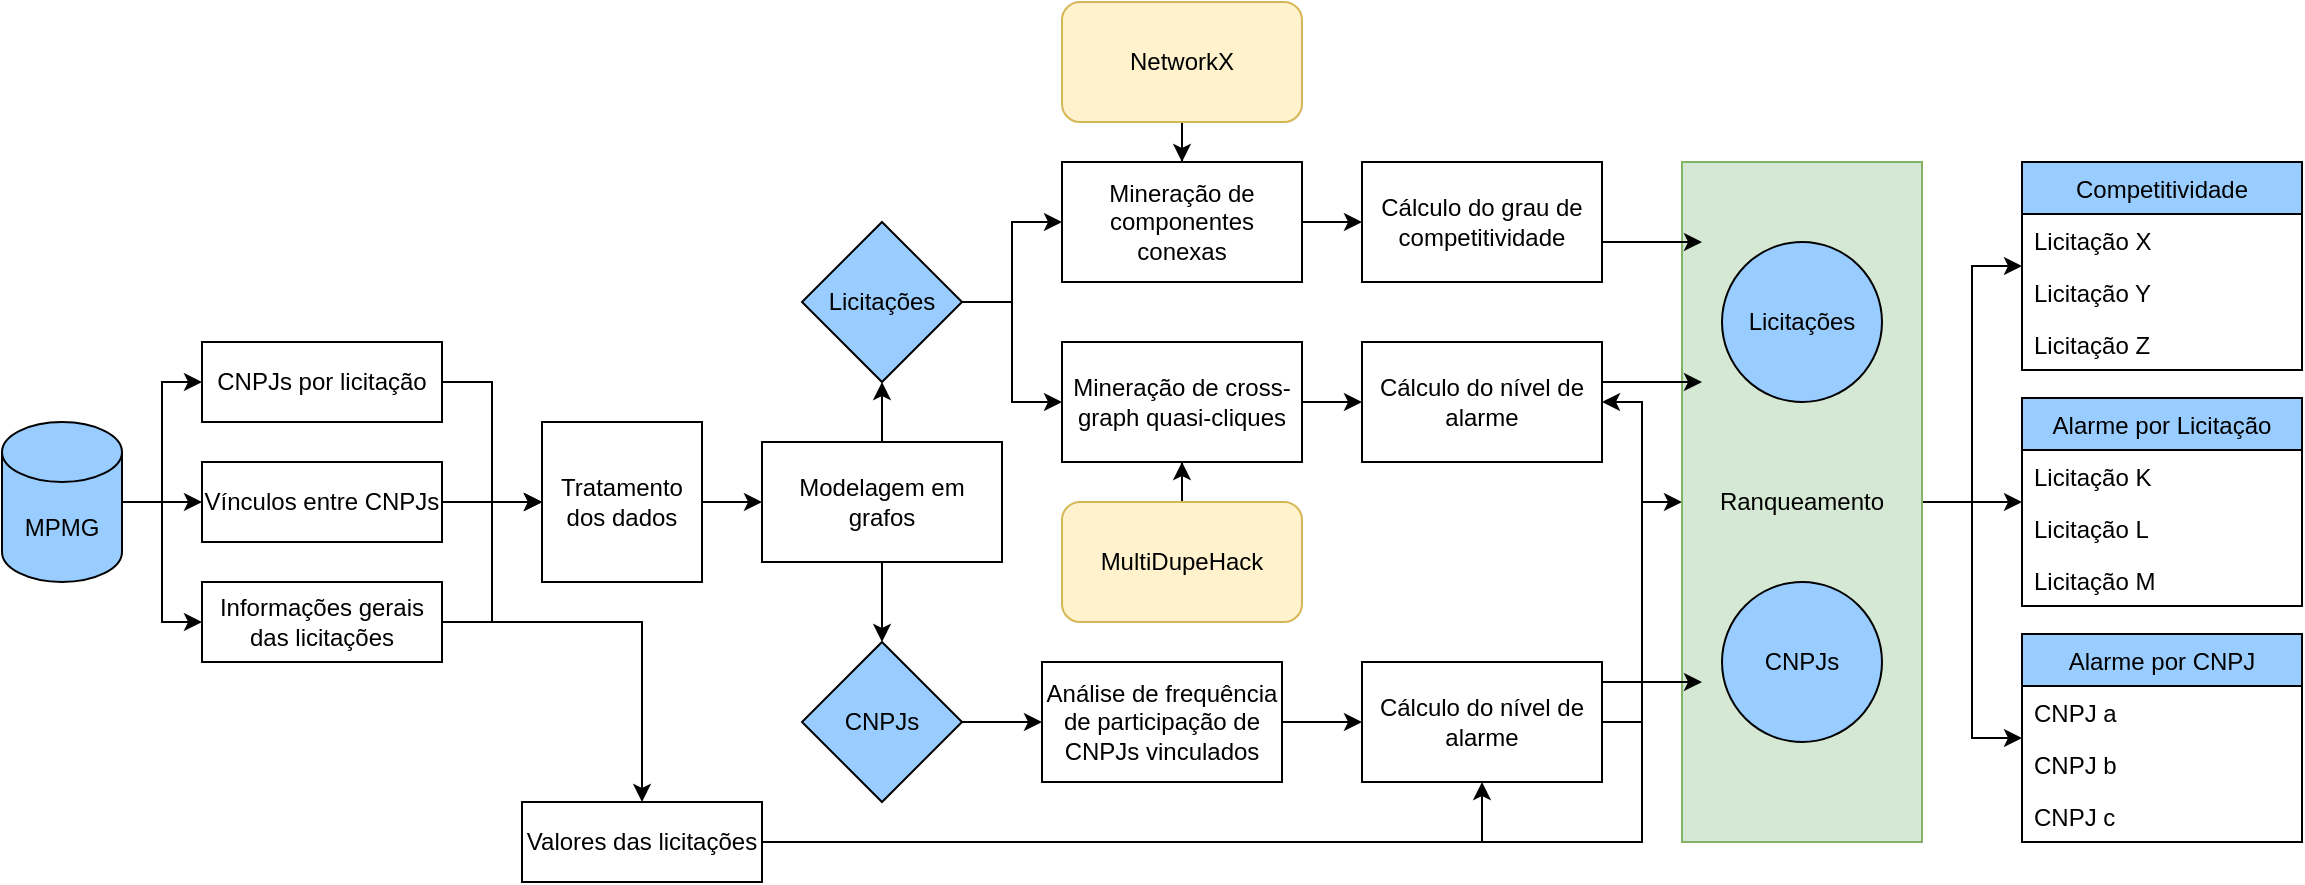 <mxfile version="14.9.9" type="device"><diagram id="7HEUEbhlDm41yNfZ5WdS" name="Page-1"><mxGraphModel dx="1635" dy="1967" grid="1" gridSize="10" guides="1" tooltips="1" connect="1" arrows="1" fold="1" page="1" pageScale="1" pageWidth="850" pageHeight="1100" math="0" shadow="0"><root><mxCell id="0"/><mxCell id="1" parent="0"/><mxCell id="h_V0HfyD_zGuHPs3Lh28-7" style="edgeStyle=orthogonalEdgeStyle;rounded=0;orthogonalLoop=1;jettySize=auto;html=1;entryX=0;entryY=0.5;entryDx=0;entryDy=0;" parent="1" source="h_V0HfyD_zGuHPs3Lh28-1" target="h_V0HfyD_zGuHPs3Lh28-5" edge="1"><mxGeometry relative="1" as="geometry"/></mxCell><mxCell id="h_V0HfyD_zGuHPs3Lh28-8" style="edgeStyle=orthogonalEdgeStyle;rounded=0;orthogonalLoop=1;jettySize=auto;html=1;" parent="1" source="h_V0HfyD_zGuHPs3Lh28-1" target="h_V0HfyD_zGuHPs3Lh28-4" edge="1"><mxGeometry relative="1" as="geometry"/></mxCell><mxCell id="h_V0HfyD_zGuHPs3Lh28-9" style="edgeStyle=orthogonalEdgeStyle;rounded=0;orthogonalLoop=1;jettySize=auto;html=1;" parent="1" source="h_V0HfyD_zGuHPs3Lh28-1" target="h_V0HfyD_zGuHPs3Lh28-2" edge="1"><mxGeometry relative="1" as="geometry"/></mxCell><mxCell id="h_V0HfyD_zGuHPs3Lh28-1" value="MPMG" style="shape=cylinder3;whiteSpace=wrap;html=1;boundedLbl=1;backgroundOutline=1;size=15;fillColor=#99CCFF;" parent="1" vertex="1"><mxGeometry x="20" y="110" width="60" height="80" as="geometry"/></mxCell><mxCell id="h_V0HfyD_zGuHPs3Lh28-11" style="edgeStyle=orthogonalEdgeStyle;rounded=0;orthogonalLoop=1;jettySize=auto;html=1;" parent="1" source="h_V0HfyD_zGuHPs3Lh28-2" target="h_V0HfyD_zGuHPs3Lh28-10" edge="1"><mxGeometry relative="1" as="geometry"/></mxCell><mxCell id="aVMDxDHQX1MMdCg7k9Nb-26" style="edgeStyle=orthogonalEdgeStyle;rounded=0;orthogonalLoop=1;jettySize=auto;html=1;" edge="1" parent="1" source="h_V0HfyD_zGuHPs3Lh28-2" target="aVMDxDHQX1MMdCg7k9Nb-25"><mxGeometry relative="1" as="geometry"/></mxCell><mxCell id="h_V0HfyD_zGuHPs3Lh28-2" value="Informações gerais das licitações" style="rounded=0;whiteSpace=wrap;html=1;" parent="1" vertex="1"><mxGeometry x="120" y="190" width="120" height="40" as="geometry"/></mxCell><mxCell id="h_V0HfyD_zGuHPs3Lh28-12" style="edgeStyle=orthogonalEdgeStyle;rounded=0;orthogonalLoop=1;jettySize=auto;html=1;" parent="1" source="h_V0HfyD_zGuHPs3Lh28-4" target="h_V0HfyD_zGuHPs3Lh28-10" edge="1"><mxGeometry relative="1" as="geometry"/></mxCell><mxCell id="h_V0HfyD_zGuHPs3Lh28-4" value="&lt;div&gt;Vínculos entre CNPJs&lt;/div&gt;" style="rounded=0;whiteSpace=wrap;html=1;" parent="1" vertex="1"><mxGeometry x="120" y="130" width="120" height="40" as="geometry"/></mxCell><mxCell id="h_V0HfyD_zGuHPs3Lh28-13" style="edgeStyle=orthogonalEdgeStyle;rounded=0;orthogonalLoop=1;jettySize=auto;html=1;" parent="1" source="h_V0HfyD_zGuHPs3Lh28-5" target="h_V0HfyD_zGuHPs3Lh28-10" edge="1"><mxGeometry relative="1" as="geometry"/></mxCell><mxCell id="h_V0HfyD_zGuHPs3Lh28-5" value="&lt;div&gt;CNPJs por licitação&lt;/div&gt;" style="rounded=0;whiteSpace=wrap;html=1;" parent="1" vertex="1"><mxGeometry x="120" y="70" width="120" height="40" as="geometry"/></mxCell><mxCell id="h_V0HfyD_zGuHPs3Lh28-15" style="edgeStyle=orthogonalEdgeStyle;rounded=0;orthogonalLoop=1;jettySize=auto;html=1;" parent="1" source="h_V0HfyD_zGuHPs3Lh28-10" target="h_V0HfyD_zGuHPs3Lh28-14" edge="1"><mxGeometry relative="1" as="geometry"/></mxCell><mxCell id="h_V0HfyD_zGuHPs3Lh28-10" value="&lt;div&gt;Tratamento dos dados&lt;/div&gt;" style="whiteSpace=wrap;html=1;aspect=fixed;" parent="1" vertex="1"><mxGeometry x="290" y="110" width="80" height="80" as="geometry"/></mxCell><mxCell id="aVMDxDHQX1MMdCg7k9Nb-14" style="edgeStyle=orthogonalEdgeStyle;rounded=0;orthogonalLoop=1;jettySize=auto;html=1;" edge="1" parent="1" source="h_V0HfyD_zGuHPs3Lh28-14" target="aVMDxDHQX1MMdCg7k9Nb-13"><mxGeometry relative="1" as="geometry"/></mxCell><mxCell id="aVMDxDHQX1MMdCg7k9Nb-21" style="edgeStyle=orthogonalEdgeStyle;rounded=0;orthogonalLoop=1;jettySize=auto;html=1;" edge="1" parent="1" source="h_V0HfyD_zGuHPs3Lh28-14" target="aVMDxDHQX1MMdCg7k9Nb-12"><mxGeometry relative="1" as="geometry"/></mxCell><mxCell id="h_V0HfyD_zGuHPs3Lh28-14" value="Modelagem em grafos" style="rounded=0;whiteSpace=wrap;html=1;" parent="1" vertex="1"><mxGeometry x="400" y="120" width="120" height="60" as="geometry"/></mxCell><mxCell id="h_V0HfyD_zGuHPs3Lh28-16" value="Cálculo do grau de competitividade" style="rounded=0;whiteSpace=wrap;html=1;" parent="1" vertex="1"><mxGeometry x="700" y="-20" width="120" height="60" as="geometry"/></mxCell><mxCell id="aVMDxDHQX1MMdCg7k9Nb-19" style="edgeStyle=orthogonalEdgeStyle;rounded=0;orthogonalLoop=1;jettySize=auto;html=1;" edge="1" parent="1" source="h_V0HfyD_zGuHPs3Lh28-17" target="h_V0HfyD_zGuHPs3Lh28-38"><mxGeometry relative="1" as="geometry"/></mxCell><mxCell id="h_V0HfyD_zGuHPs3Lh28-17" value="Mineração de cross-graph quasi-cliques" style="rounded=0;whiteSpace=wrap;html=1;" parent="1" vertex="1"><mxGeometry x="550" y="70" width="120" height="60" as="geometry"/></mxCell><mxCell id="aVMDxDHQX1MMdCg7k9Nb-29" style="edgeStyle=orthogonalEdgeStyle;rounded=0;orthogonalLoop=1;jettySize=auto;html=1;" edge="1" parent="1" source="h_V0HfyD_zGuHPs3Lh28-18" target="aVMDxDHQX1MMdCg7k9Nb-22"><mxGeometry relative="1" as="geometry"/></mxCell><mxCell id="h_V0HfyD_zGuHPs3Lh28-18" value="Análise de frequência de participação de CNPJs vinculados" style="rounded=0;whiteSpace=wrap;html=1;" parent="1" vertex="1"><mxGeometry x="540" y="230" width="120" height="60" as="geometry"/></mxCell><mxCell id="h_V0HfyD_zGuHPs3Lh28-38" value="Cálculo do nível de alarme" style="rounded=0;whiteSpace=wrap;html=1;" parent="1" vertex="1"><mxGeometry x="700" y="70" width="120" height="60" as="geometry"/></mxCell><mxCell id="aVMDxDHQX1MMdCg7k9Nb-3" style="edgeStyle=orthogonalEdgeStyle;rounded=0;orthogonalLoop=1;jettySize=auto;html=1;entryX=0;entryY=0.5;entryDx=0;entryDy=0;" edge="1" parent="1" source="aVMDxDHQX1MMdCg7k9Nb-1" target="h_V0HfyD_zGuHPs3Lh28-16"><mxGeometry relative="1" as="geometry"/></mxCell><mxCell id="aVMDxDHQX1MMdCg7k9Nb-1" value="Mineração de componentes conexas" style="rounded=0;whiteSpace=wrap;html=1;" vertex="1" parent="1"><mxGeometry x="550" y="-20" width="120" height="60" as="geometry"/></mxCell><mxCell id="aVMDxDHQX1MMdCg7k9Nb-7" style="edgeStyle=orthogonalEdgeStyle;rounded=0;orthogonalLoop=1;jettySize=auto;html=1;" edge="1" parent="1" source="aVMDxDHQX1MMdCg7k9Nb-4" target="aVMDxDHQX1MMdCg7k9Nb-1"><mxGeometry relative="1" as="geometry"/></mxCell><mxCell id="aVMDxDHQX1MMdCg7k9Nb-4" value="&lt;div&gt;NetworkX&lt;/div&gt;" style="rounded=1;whiteSpace=wrap;html=1;fillColor=#fff2cc;strokeColor=#d6b656;" vertex="1" parent="1"><mxGeometry x="550" y="-100" width="120" height="60" as="geometry"/></mxCell><mxCell id="aVMDxDHQX1MMdCg7k9Nb-6" style="edgeStyle=orthogonalEdgeStyle;rounded=0;orthogonalLoop=1;jettySize=auto;html=1;" edge="1" parent="1" source="aVMDxDHQX1MMdCg7k9Nb-5" target="h_V0HfyD_zGuHPs3Lh28-17"><mxGeometry relative="1" as="geometry"/></mxCell><mxCell id="aVMDxDHQX1MMdCg7k9Nb-5" value="&lt;div&gt;MultiDupeHack&lt;/div&gt;" style="rounded=1;whiteSpace=wrap;html=1;fillColor=#fff2cc;strokeColor=#d6b656;" vertex="1" parent="1"><mxGeometry x="550" y="150" width="120" height="60" as="geometry"/></mxCell><mxCell id="aVMDxDHQX1MMdCg7k9Nb-16" style="edgeStyle=orthogonalEdgeStyle;rounded=0;orthogonalLoop=1;jettySize=auto;html=1;" edge="1" parent="1" source="aVMDxDHQX1MMdCg7k9Nb-12" target="aVMDxDHQX1MMdCg7k9Nb-1"><mxGeometry relative="1" as="geometry"/></mxCell><mxCell id="aVMDxDHQX1MMdCg7k9Nb-17" style="edgeStyle=orthogonalEdgeStyle;rounded=0;orthogonalLoop=1;jettySize=auto;html=1;" edge="1" parent="1" source="aVMDxDHQX1MMdCg7k9Nb-12" target="h_V0HfyD_zGuHPs3Lh28-17"><mxGeometry relative="1" as="geometry"/></mxCell><mxCell id="aVMDxDHQX1MMdCg7k9Nb-18" style="edgeStyle=orthogonalEdgeStyle;rounded=0;orthogonalLoop=1;jettySize=auto;html=1;" edge="1" parent="1" source="aVMDxDHQX1MMdCg7k9Nb-13" target="h_V0HfyD_zGuHPs3Lh28-18"><mxGeometry relative="1" as="geometry"/></mxCell><mxCell id="aVMDxDHQX1MMdCg7k9Nb-13" value="CNPJs" style="rhombus;whiteSpace=wrap;html=1;fillColor=#99CCFF;" vertex="1" parent="1"><mxGeometry x="420" y="220" width="80" height="80" as="geometry"/></mxCell><mxCell id="aVMDxDHQX1MMdCg7k9Nb-12" value="Licitações" style="rhombus;whiteSpace=wrap;html=1;fillColor=#99CCFF;" vertex="1" parent="1"><mxGeometry x="420" y="10" width="80" height="80" as="geometry"/></mxCell><mxCell id="aVMDxDHQX1MMdCg7k9Nb-40" value="" style="edgeStyle=orthogonalEdgeStyle;rounded=0;orthogonalLoop=1;jettySize=auto;html=1;" edge="1" parent="1" source="aVMDxDHQX1MMdCg7k9Nb-22" target="aVMDxDHQX1MMdCg7k9Nb-31"><mxGeometry relative="1" as="geometry"/></mxCell><mxCell id="aVMDxDHQX1MMdCg7k9Nb-22" value="Cálculo do nível de alarme" style="rounded=0;whiteSpace=wrap;html=1;" vertex="1" parent="1"><mxGeometry x="700" y="230" width="120" height="60" as="geometry"/></mxCell><mxCell id="aVMDxDHQX1MMdCg7k9Nb-27" style="edgeStyle=orthogonalEdgeStyle;rounded=0;orthogonalLoop=1;jettySize=auto;html=1;" edge="1" parent="1" source="aVMDxDHQX1MMdCg7k9Nb-25" target="aVMDxDHQX1MMdCg7k9Nb-22"><mxGeometry relative="1" as="geometry"/></mxCell><mxCell id="aVMDxDHQX1MMdCg7k9Nb-30" style="edgeStyle=orthogonalEdgeStyle;rounded=0;orthogonalLoop=1;jettySize=auto;html=1;entryX=1;entryY=0.5;entryDx=0;entryDy=0;" edge="1" parent="1" source="aVMDxDHQX1MMdCg7k9Nb-25" target="h_V0HfyD_zGuHPs3Lh28-38"><mxGeometry relative="1" as="geometry"/></mxCell><mxCell id="aVMDxDHQX1MMdCg7k9Nb-25" value="Valores das licitações" style="rounded=0;whiteSpace=wrap;html=1;" vertex="1" parent="1"><mxGeometry x="280" y="300" width="120" height="40" as="geometry"/></mxCell><mxCell id="aVMDxDHQX1MMdCg7k9Nb-62" style="edgeStyle=orthogonalEdgeStyle;rounded=0;orthogonalLoop=1;jettySize=auto;html=1;" edge="1" parent="1" source="aVMDxDHQX1MMdCg7k9Nb-31" target="aVMDxDHQX1MMdCg7k9Nb-50"><mxGeometry relative="1" as="geometry"/></mxCell><mxCell id="aVMDxDHQX1MMdCg7k9Nb-63" style="edgeStyle=orthogonalEdgeStyle;rounded=0;orthogonalLoop=1;jettySize=auto;html=1;" edge="1" parent="1" source="aVMDxDHQX1MMdCg7k9Nb-31" target="aVMDxDHQX1MMdCg7k9Nb-54"><mxGeometry relative="1" as="geometry"/></mxCell><mxCell id="aVMDxDHQX1MMdCg7k9Nb-64" style="edgeStyle=orthogonalEdgeStyle;rounded=0;orthogonalLoop=1;jettySize=auto;html=1;" edge="1" parent="1" source="aVMDxDHQX1MMdCg7k9Nb-31" target="aVMDxDHQX1MMdCg7k9Nb-58"><mxGeometry relative="1" as="geometry"/></mxCell><mxCell id="aVMDxDHQX1MMdCg7k9Nb-31" value="Ranqueamento" style="rounded=0;whiteSpace=wrap;html=1;fillColor=#d5e8d4;strokeColor=#82b366;" vertex="1" parent="1"><mxGeometry x="860" y="-20" width="120" height="340" as="geometry"/></mxCell><mxCell id="aVMDxDHQX1MMdCg7k9Nb-38" value="" style="endArrow=classic;html=1;" edge="1" parent="1"><mxGeometry width="50" height="50" relative="1" as="geometry"><mxPoint x="820" y="90" as="sourcePoint"/><mxPoint x="870" y="90" as="targetPoint"/></mxGeometry></mxCell><mxCell id="aVMDxDHQX1MMdCg7k9Nb-39" value="" style="endArrow=classic;html=1;" edge="1" parent="1"><mxGeometry width="50" height="50" relative="1" as="geometry"><mxPoint x="820" y="20" as="sourcePoint"/><mxPoint x="870" y="20" as="targetPoint"/><Array as="points"/></mxGeometry></mxCell><mxCell id="aVMDxDHQX1MMdCg7k9Nb-43" value="" style="endArrow=classic;html=1;" edge="1" parent="1"><mxGeometry width="50" height="50" relative="1" as="geometry"><mxPoint x="820" y="240" as="sourcePoint"/><mxPoint x="870" y="240" as="targetPoint"/></mxGeometry></mxCell><mxCell id="aVMDxDHQX1MMdCg7k9Nb-44" value="Licitações" style="ellipse;whiteSpace=wrap;html=1;aspect=fixed;fillColor=#99CCFF;" vertex="1" parent="1"><mxGeometry x="880" y="20" width="80" height="80" as="geometry"/></mxCell><mxCell id="aVMDxDHQX1MMdCg7k9Nb-45" value="CNPJs" style="ellipse;whiteSpace=wrap;html=1;aspect=fixed;fillColor=#99CCFF;" vertex="1" parent="1"><mxGeometry x="880" y="190" width="80" height="80" as="geometry"/></mxCell><mxCell id="aVMDxDHQX1MMdCg7k9Nb-50" value="Competitividade" style="swimlane;fontStyle=0;childLayout=stackLayout;horizontal=1;startSize=26;horizontalStack=0;resizeParent=1;resizeParentMax=0;resizeLast=0;collapsible=1;marginBottom=0;fillColor=#99CCFF;" vertex="1" parent="1"><mxGeometry x="1030" y="-20" width="140" height="104" as="geometry"/></mxCell><mxCell id="aVMDxDHQX1MMdCg7k9Nb-51" value="Licitação X" style="text;strokeColor=none;fillColor=none;align=left;verticalAlign=top;spacingLeft=4;spacingRight=4;overflow=hidden;rotatable=0;points=[[0,0.5],[1,0.5]];portConstraint=eastwest;" vertex="1" parent="aVMDxDHQX1MMdCg7k9Nb-50"><mxGeometry y="26" width="140" height="26" as="geometry"/></mxCell><mxCell id="aVMDxDHQX1MMdCg7k9Nb-52" value="Licitação Y" style="text;strokeColor=none;fillColor=none;align=left;verticalAlign=top;spacingLeft=4;spacingRight=4;overflow=hidden;rotatable=0;points=[[0,0.5],[1,0.5]];portConstraint=eastwest;" vertex="1" parent="aVMDxDHQX1MMdCg7k9Nb-50"><mxGeometry y="52" width="140" height="26" as="geometry"/></mxCell><mxCell id="aVMDxDHQX1MMdCg7k9Nb-53" value="Licitação Z" style="text;strokeColor=none;fillColor=none;align=left;verticalAlign=top;spacingLeft=4;spacingRight=4;overflow=hidden;rotatable=0;points=[[0,0.5],[1,0.5]];portConstraint=eastwest;" vertex="1" parent="aVMDxDHQX1MMdCg7k9Nb-50"><mxGeometry y="78" width="140" height="26" as="geometry"/></mxCell><mxCell id="aVMDxDHQX1MMdCg7k9Nb-54" value="Alarme por Licitação" style="swimlane;fontStyle=0;childLayout=stackLayout;horizontal=1;startSize=26;horizontalStack=0;resizeParent=1;resizeParentMax=0;resizeLast=0;collapsible=1;marginBottom=0;fillColor=#99CCFF;" vertex="1" parent="1"><mxGeometry x="1030" y="98" width="140" height="104" as="geometry"/></mxCell><mxCell id="aVMDxDHQX1MMdCg7k9Nb-55" value="Licitação K" style="text;strokeColor=none;fillColor=none;align=left;verticalAlign=top;spacingLeft=4;spacingRight=4;overflow=hidden;rotatable=0;points=[[0,0.5],[1,0.5]];portConstraint=eastwest;" vertex="1" parent="aVMDxDHQX1MMdCg7k9Nb-54"><mxGeometry y="26" width="140" height="26" as="geometry"/></mxCell><mxCell id="aVMDxDHQX1MMdCg7k9Nb-56" value="Licitação L" style="text;strokeColor=none;fillColor=none;align=left;verticalAlign=top;spacingLeft=4;spacingRight=4;overflow=hidden;rotatable=0;points=[[0,0.5],[1,0.5]];portConstraint=eastwest;" vertex="1" parent="aVMDxDHQX1MMdCg7k9Nb-54"><mxGeometry y="52" width="140" height="26" as="geometry"/></mxCell><mxCell id="aVMDxDHQX1MMdCg7k9Nb-57" value="Licitação M" style="text;strokeColor=none;fillColor=none;align=left;verticalAlign=top;spacingLeft=4;spacingRight=4;overflow=hidden;rotatable=0;points=[[0,0.5],[1,0.5]];portConstraint=eastwest;" vertex="1" parent="aVMDxDHQX1MMdCg7k9Nb-54"><mxGeometry y="78" width="140" height="26" as="geometry"/></mxCell><mxCell id="aVMDxDHQX1MMdCg7k9Nb-58" value="Alarme por CNPJ" style="swimlane;fontStyle=0;childLayout=stackLayout;horizontal=1;startSize=26;horizontalStack=0;resizeParent=1;resizeParentMax=0;resizeLast=0;collapsible=1;marginBottom=0;fillColor=#99CCFF;" vertex="1" parent="1"><mxGeometry x="1030" y="216" width="140" height="104" as="geometry"/></mxCell><mxCell id="aVMDxDHQX1MMdCg7k9Nb-59" value="CNPJ a" style="text;strokeColor=none;fillColor=none;align=left;verticalAlign=top;spacingLeft=4;spacingRight=4;overflow=hidden;rotatable=0;points=[[0,0.5],[1,0.5]];portConstraint=eastwest;" vertex="1" parent="aVMDxDHQX1MMdCg7k9Nb-58"><mxGeometry y="26" width="140" height="26" as="geometry"/></mxCell><mxCell id="aVMDxDHQX1MMdCg7k9Nb-60" value="CNPJ b" style="text;strokeColor=none;fillColor=none;align=left;verticalAlign=top;spacingLeft=4;spacingRight=4;overflow=hidden;rotatable=0;points=[[0,0.5],[1,0.5]];portConstraint=eastwest;" vertex="1" parent="aVMDxDHQX1MMdCg7k9Nb-58"><mxGeometry y="52" width="140" height="26" as="geometry"/></mxCell><mxCell id="aVMDxDHQX1MMdCg7k9Nb-61" value="CNPJ c" style="text;strokeColor=none;fillColor=none;align=left;verticalAlign=top;spacingLeft=4;spacingRight=4;overflow=hidden;rotatable=0;points=[[0,0.5],[1,0.5]];portConstraint=eastwest;" vertex="1" parent="aVMDxDHQX1MMdCg7k9Nb-58"><mxGeometry y="78" width="140" height="26" as="geometry"/></mxCell></root></mxGraphModel></diagram></mxfile>